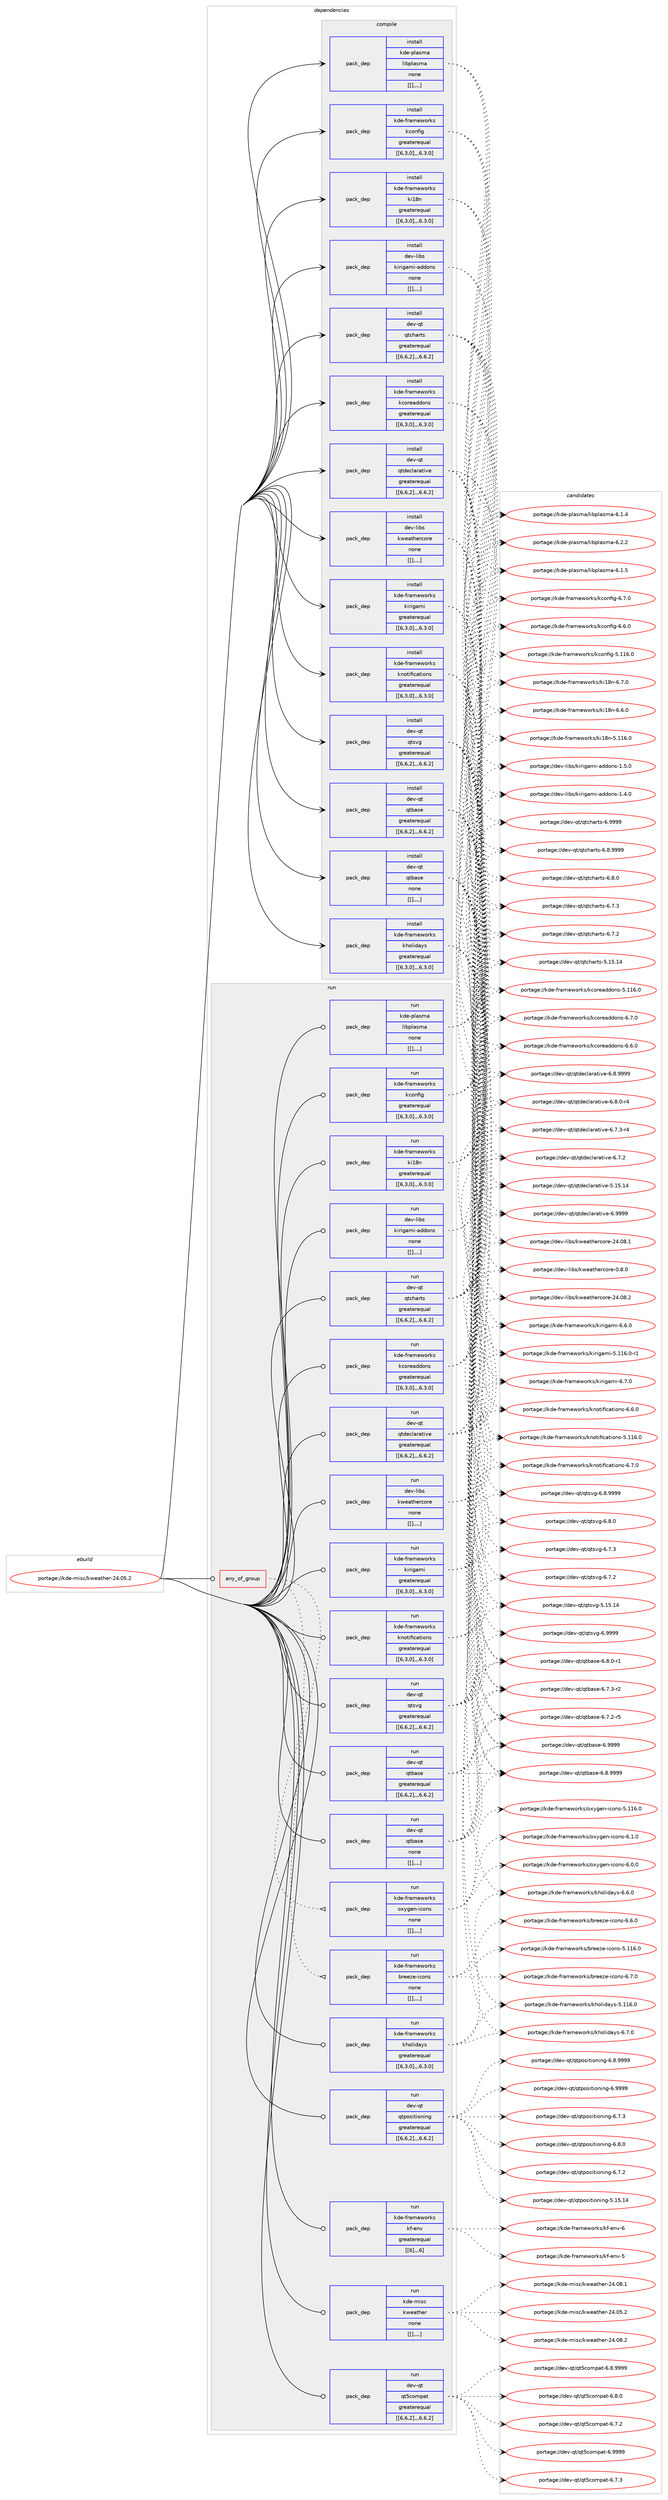digraph prolog {

# *************
# Graph options
# *************

newrank=true;
concentrate=true;
compound=true;
graph [rankdir=LR,fontname=Helvetica,fontsize=10,ranksep=1.5];#, ranksep=2.5, nodesep=0.2];
edge  [arrowhead=vee];
node  [fontname=Helvetica,fontsize=10];

# **********
# The ebuild
# **********

subgraph cluster_leftcol {
color=gray;
label=<<i>ebuild</i>>;
id [label="portage://kde-misc/kweather-24.05.2", color=red, width=4, href="../kde-misc/kweather-24.05.2.svg"];
}

# ****************
# The dependencies
# ****************

subgraph cluster_midcol {
color=gray;
label=<<i>dependencies</i>>;
subgraph cluster_compile {
fillcolor="#eeeeee";
style=filled;
label=<<i>compile</i>>;
subgraph pack211756 {
dependency287828 [label=<<TABLE BORDER="0" CELLBORDER="1" CELLSPACING="0" CELLPADDING="4" WIDTH="220"><TR><TD ROWSPAN="6" CELLPADDING="30">pack_dep</TD></TR><TR><TD WIDTH="110">install</TD></TR><TR><TD>dev-libs</TD></TR><TR><TD>kirigami-addons</TD></TR><TR><TD>none</TD></TR><TR><TD>[[],,,,]</TD></TR></TABLE>>, shape=none, color=blue];
}
id:e -> dependency287828:w [weight=20,style="solid",arrowhead="vee"];
subgraph pack211772 {
dependency287867 [label=<<TABLE BORDER="0" CELLBORDER="1" CELLSPACING="0" CELLPADDING="4" WIDTH="220"><TR><TD ROWSPAN="6" CELLPADDING="30">pack_dep</TD></TR><TR><TD WIDTH="110">install</TD></TR><TR><TD>dev-libs</TD></TR><TR><TD>kweathercore</TD></TR><TR><TD>none</TD></TR><TR><TD>[[],,,,]</TD></TR></TABLE>>, shape=none, color=blue];
}
id:e -> dependency287867:w [weight=20,style="solid",arrowhead="vee"];
subgraph pack211819 {
dependency287905 [label=<<TABLE BORDER="0" CELLBORDER="1" CELLSPACING="0" CELLPADDING="4" WIDTH="220"><TR><TD ROWSPAN="6" CELLPADDING="30">pack_dep</TD></TR><TR><TD WIDTH="110">install</TD></TR><TR><TD>dev-qt</TD></TR><TR><TD>qtbase</TD></TR><TR><TD>greaterequal</TD></TR><TR><TD>[[6,6,2],,,6.6.2]</TD></TR></TABLE>>, shape=none, color=blue];
}
id:e -> dependency287905:w [weight=20,style="solid",arrowhead="vee"];
subgraph pack211821 {
dependency287924 [label=<<TABLE BORDER="0" CELLBORDER="1" CELLSPACING="0" CELLPADDING="4" WIDTH="220"><TR><TD ROWSPAN="6" CELLPADDING="30">pack_dep</TD></TR><TR><TD WIDTH="110">install</TD></TR><TR><TD>dev-qt</TD></TR><TR><TD>qtbase</TD></TR><TR><TD>none</TD></TR><TR><TD>[[],,,,]</TD></TR></TABLE>>, shape=none, color=blue];
}
id:e -> dependency287924:w [weight=20,style="solid",arrowhead="vee"];
subgraph pack211846 {
dependency287928 [label=<<TABLE BORDER="0" CELLBORDER="1" CELLSPACING="0" CELLPADDING="4" WIDTH="220"><TR><TD ROWSPAN="6" CELLPADDING="30">pack_dep</TD></TR><TR><TD WIDTH="110">install</TD></TR><TR><TD>dev-qt</TD></TR><TR><TD>qtcharts</TD></TR><TR><TD>greaterequal</TD></TR><TR><TD>[[6,6,2],,,6.6.2]</TD></TR></TABLE>>, shape=none, color=blue];
}
id:e -> dependency287928:w [weight=20,style="solid",arrowhead="vee"];
subgraph pack211867 {
dependency287949 [label=<<TABLE BORDER="0" CELLBORDER="1" CELLSPACING="0" CELLPADDING="4" WIDTH="220"><TR><TD ROWSPAN="6" CELLPADDING="30">pack_dep</TD></TR><TR><TD WIDTH="110">install</TD></TR><TR><TD>dev-qt</TD></TR><TR><TD>qtdeclarative</TD></TR><TR><TD>greaterequal</TD></TR><TR><TD>[[6,6,2],,,6.6.2]</TD></TR></TABLE>>, shape=none, color=blue];
}
id:e -> dependency287949:w [weight=20,style="solid",arrowhead="vee"];
subgraph pack211870 {
dependency288109 [label=<<TABLE BORDER="0" CELLBORDER="1" CELLSPACING="0" CELLPADDING="4" WIDTH="220"><TR><TD ROWSPAN="6" CELLPADDING="30">pack_dep</TD></TR><TR><TD WIDTH="110">install</TD></TR><TR><TD>dev-qt</TD></TR><TR><TD>qtsvg</TD></TR><TR><TD>greaterequal</TD></TR><TR><TD>[[6,6,2],,,6.6.2]</TD></TR></TABLE>>, shape=none, color=blue];
}
id:e -> dependency288109:w [weight=20,style="solid",arrowhead="vee"];
subgraph pack212016 {
dependency288132 [label=<<TABLE BORDER="0" CELLBORDER="1" CELLSPACING="0" CELLPADDING="4" WIDTH="220"><TR><TD ROWSPAN="6" CELLPADDING="30">pack_dep</TD></TR><TR><TD WIDTH="110">install</TD></TR><TR><TD>kde-frameworks</TD></TR><TR><TD>kconfig</TD></TR><TR><TD>greaterequal</TD></TR><TR><TD>[[6,3,0],,,6.3.0]</TD></TR></TABLE>>, shape=none, color=blue];
}
id:e -> dependency288132:w [weight=20,style="solid",arrowhead="vee"];
subgraph pack212041 {
dependency288136 [label=<<TABLE BORDER="0" CELLBORDER="1" CELLSPACING="0" CELLPADDING="4" WIDTH="220"><TR><TD ROWSPAN="6" CELLPADDING="30">pack_dep</TD></TR><TR><TD WIDTH="110">install</TD></TR><TR><TD>kde-frameworks</TD></TR><TR><TD>kcoreaddons</TD></TR><TR><TD>greaterequal</TD></TR><TR><TD>[[6,3,0],,,6.3.0]</TD></TR></TABLE>>, shape=none, color=blue];
}
id:e -> dependency288136:w [weight=20,style="solid",arrowhead="vee"];
subgraph pack212054 {
dependency288233 [label=<<TABLE BORDER="0" CELLBORDER="1" CELLSPACING="0" CELLPADDING="4" WIDTH="220"><TR><TD ROWSPAN="6" CELLPADDING="30">pack_dep</TD></TR><TR><TD WIDTH="110">install</TD></TR><TR><TD>kde-frameworks</TD></TR><TR><TD>kholidays</TD></TR><TR><TD>greaterequal</TD></TR><TR><TD>[[6,3,0],,,6.3.0]</TD></TR></TABLE>>, shape=none, color=blue];
}
id:e -> dependency288233:w [weight=20,style="solid",arrowhead="vee"];
subgraph pack212150 {
dependency288253 [label=<<TABLE BORDER="0" CELLBORDER="1" CELLSPACING="0" CELLPADDING="4" WIDTH="220"><TR><TD ROWSPAN="6" CELLPADDING="30">pack_dep</TD></TR><TR><TD WIDTH="110">install</TD></TR><TR><TD>kde-frameworks</TD></TR><TR><TD>ki18n</TD></TR><TR><TD>greaterequal</TD></TR><TR><TD>[[6,3,0],,,6.3.0]</TD></TR></TABLE>>, shape=none, color=blue];
}
id:e -> dependency288253:w [weight=20,style="solid",arrowhead="vee"];
subgraph pack212169 {
dependency288302 [label=<<TABLE BORDER="0" CELLBORDER="1" CELLSPACING="0" CELLPADDING="4" WIDTH="220"><TR><TD ROWSPAN="6" CELLPADDING="30">pack_dep</TD></TR><TR><TD WIDTH="110">install</TD></TR><TR><TD>kde-frameworks</TD></TR><TR><TD>kirigami</TD></TR><TR><TD>greaterequal</TD></TR><TR><TD>[[6,3,0],,,6.3.0]</TD></TR></TABLE>>, shape=none, color=blue];
}
id:e -> dependency288302:w [weight=20,style="solid",arrowhead="vee"];
subgraph pack212316 {
dependency288438 [label=<<TABLE BORDER="0" CELLBORDER="1" CELLSPACING="0" CELLPADDING="4" WIDTH="220"><TR><TD ROWSPAN="6" CELLPADDING="30">pack_dep</TD></TR><TR><TD WIDTH="110">install</TD></TR><TR><TD>kde-frameworks</TD></TR><TR><TD>knotifications</TD></TR><TR><TD>greaterequal</TD></TR><TR><TD>[[6,3,0],,,6.3.0]</TD></TR></TABLE>>, shape=none, color=blue];
}
id:e -> dependency288438:w [weight=20,style="solid",arrowhead="vee"];
subgraph pack212370 {
dependency288529 [label=<<TABLE BORDER="0" CELLBORDER="1" CELLSPACING="0" CELLPADDING="4" WIDTH="220"><TR><TD ROWSPAN="6" CELLPADDING="30">pack_dep</TD></TR><TR><TD WIDTH="110">install</TD></TR><TR><TD>kde-plasma</TD></TR><TR><TD>libplasma</TD></TR><TR><TD>none</TD></TR><TR><TD>[[],,,,]</TD></TR></TABLE>>, shape=none, color=blue];
}
id:e -> dependency288529:w [weight=20,style="solid",arrowhead="vee"];
}
subgraph cluster_compileandrun {
fillcolor="#eeeeee";
style=filled;
label=<<i>compile and run</i>>;
}
subgraph cluster_run {
fillcolor="#eeeeee";
style=filled;
label=<<i>run</i>>;
subgraph any2171 {
dependency288571 [label=<<TABLE BORDER="0" CELLBORDER="1" CELLSPACING="0" CELLPADDING="4"><TR><TD CELLPADDING="10">any_of_group</TD></TR></TABLE>>, shape=none, color=red];subgraph pack212493 {
dependency288677 [label=<<TABLE BORDER="0" CELLBORDER="1" CELLSPACING="0" CELLPADDING="4" WIDTH="220"><TR><TD ROWSPAN="6" CELLPADDING="30">pack_dep</TD></TR><TR><TD WIDTH="110">run</TD></TR><TR><TD>kde-frameworks</TD></TR><TR><TD>breeze-icons</TD></TR><TR><TD>none</TD></TR><TR><TD>[[],,,,]</TD></TR></TABLE>>, shape=none, color=blue];
}
dependency288571:e -> dependency288677:w [weight=20,style="dotted",arrowhead="oinv"];
subgraph pack212547 {
dependency288694 [label=<<TABLE BORDER="0" CELLBORDER="1" CELLSPACING="0" CELLPADDING="4" WIDTH="220"><TR><TD ROWSPAN="6" CELLPADDING="30">pack_dep</TD></TR><TR><TD WIDTH="110">run</TD></TR><TR><TD>kde-frameworks</TD></TR><TR><TD>oxygen-icons</TD></TR><TR><TD>none</TD></TR><TR><TD>[[],,,,]</TD></TR></TABLE>>, shape=none, color=blue];
}
dependency288571:e -> dependency288694:w [weight=20,style="dotted",arrowhead="oinv"];
}
id:e -> dependency288571:w [weight=20,style="solid",arrowhead="odot"];
subgraph pack212552 {
dependency288715 [label=<<TABLE BORDER="0" CELLBORDER="1" CELLSPACING="0" CELLPADDING="4" WIDTH="220"><TR><TD ROWSPAN="6" CELLPADDING="30">pack_dep</TD></TR><TR><TD WIDTH="110">run</TD></TR><TR><TD>dev-libs</TD></TR><TR><TD>kirigami-addons</TD></TR><TR><TD>none</TD></TR><TR><TD>[[],,,,]</TD></TR></TABLE>>, shape=none, color=blue];
}
id:e -> dependency288715:w [weight=20,style="solid",arrowhead="odot"];
subgraph pack212607 {
dependency288763 [label=<<TABLE BORDER="0" CELLBORDER="1" CELLSPACING="0" CELLPADDING="4" WIDTH="220"><TR><TD ROWSPAN="6" CELLPADDING="30">pack_dep</TD></TR><TR><TD WIDTH="110">run</TD></TR><TR><TD>dev-libs</TD></TR><TR><TD>kweathercore</TD></TR><TR><TD>none</TD></TR><TR><TD>[[],,,,]</TD></TR></TABLE>>, shape=none, color=blue];
}
id:e -> dependency288763:w [weight=20,style="solid",arrowhead="odot"];
subgraph pack212667 {
dependency288828 [label=<<TABLE BORDER="0" CELLBORDER="1" CELLSPACING="0" CELLPADDING="4" WIDTH="220"><TR><TD ROWSPAN="6" CELLPADDING="30">pack_dep</TD></TR><TR><TD WIDTH="110">run</TD></TR><TR><TD>dev-qt</TD></TR><TR><TD>qt5compat</TD></TR><TR><TD>greaterequal</TD></TR><TR><TD>[[6,6,2],,,6.6.2]</TD></TR></TABLE>>, shape=none, color=blue];
}
id:e -> dependency288828:w [weight=20,style="solid",arrowhead="odot"];
subgraph pack212670 {
dependency288850 [label=<<TABLE BORDER="0" CELLBORDER="1" CELLSPACING="0" CELLPADDING="4" WIDTH="220"><TR><TD ROWSPAN="6" CELLPADDING="30">pack_dep</TD></TR><TR><TD WIDTH="110">run</TD></TR><TR><TD>dev-qt</TD></TR><TR><TD>qtbase</TD></TR><TR><TD>greaterequal</TD></TR><TR><TD>[[6,6,2],,,6.6.2]</TD></TR></TABLE>>, shape=none, color=blue];
}
id:e -> dependency288850:w [weight=20,style="solid",arrowhead="odot"];
subgraph pack212686 {
dependency288871 [label=<<TABLE BORDER="0" CELLBORDER="1" CELLSPACING="0" CELLPADDING="4" WIDTH="220"><TR><TD ROWSPAN="6" CELLPADDING="30">pack_dep</TD></TR><TR><TD WIDTH="110">run</TD></TR><TR><TD>dev-qt</TD></TR><TR><TD>qtbase</TD></TR><TR><TD>none</TD></TR><TR><TD>[[],,,,]</TD></TR></TABLE>>, shape=none, color=blue];
}
id:e -> dependency288871:w [weight=20,style="solid",arrowhead="odot"];
subgraph pack212716 {
dependency288902 [label=<<TABLE BORDER="0" CELLBORDER="1" CELLSPACING="0" CELLPADDING="4" WIDTH="220"><TR><TD ROWSPAN="6" CELLPADDING="30">pack_dep</TD></TR><TR><TD WIDTH="110">run</TD></TR><TR><TD>dev-qt</TD></TR><TR><TD>qtcharts</TD></TR><TR><TD>greaterequal</TD></TR><TR><TD>[[6,6,2],,,6.6.2]</TD></TR></TABLE>>, shape=none, color=blue];
}
id:e -> dependency288902:w [weight=20,style="solid",arrowhead="odot"];
subgraph pack212753 {
dependency288922 [label=<<TABLE BORDER="0" CELLBORDER="1" CELLSPACING="0" CELLPADDING="4" WIDTH="220"><TR><TD ROWSPAN="6" CELLPADDING="30">pack_dep</TD></TR><TR><TD WIDTH="110">run</TD></TR><TR><TD>dev-qt</TD></TR><TR><TD>qtdeclarative</TD></TR><TR><TD>greaterequal</TD></TR><TR><TD>[[6,6,2],,,6.6.2]</TD></TR></TABLE>>, shape=none, color=blue];
}
id:e -> dependency288922:w [weight=20,style="solid",arrowhead="odot"];
subgraph pack212793 {
dependency288968 [label=<<TABLE BORDER="0" CELLBORDER="1" CELLSPACING="0" CELLPADDING="4" WIDTH="220"><TR><TD ROWSPAN="6" CELLPADDING="30">pack_dep</TD></TR><TR><TD WIDTH="110">run</TD></TR><TR><TD>dev-qt</TD></TR><TR><TD>qtpositioning</TD></TR><TR><TD>greaterequal</TD></TR><TR><TD>[[6,6,2],,,6.6.2]</TD></TR></TABLE>>, shape=none, color=blue];
}
id:e -> dependency288968:w [weight=20,style="solid",arrowhead="odot"];
subgraph pack212854 {
dependency289051 [label=<<TABLE BORDER="0" CELLBORDER="1" CELLSPACING="0" CELLPADDING="4" WIDTH="220"><TR><TD ROWSPAN="6" CELLPADDING="30">pack_dep</TD></TR><TR><TD WIDTH="110">run</TD></TR><TR><TD>dev-qt</TD></TR><TR><TD>qtsvg</TD></TR><TR><TD>greaterequal</TD></TR><TR><TD>[[6,6,2],,,6.6.2]</TD></TR></TABLE>>, shape=none, color=blue];
}
id:e -> dependency289051:w [weight=20,style="solid",arrowhead="odot"];
subgraph pack212886 {
dependency289076 [label=<<TABLE BORDER="0" CELLBORDER="1" CELLSPACING="0" CELLPADDING="4" WIDTH="220"><TR><TD ROWSPAN="6" CELLPADDING="30">pack_dep</TD></TR><TR><TD WIDTH="110">run</TD></TR><TR><TD>kde-frameworks</TD></TR><TR><TD>kconfig</TD></TR><TR><TD>greaterequal</TD></TR><TR><TD>[[6,3,0],,,6.3.0]</TD></TR></TABLE>>, shape=none, color=blue];
}
id:e -> dependency289076:w [weight=20,style="solid",arrowhead="odot"];
subgraph pack212963 {
dependency289161 [label=<<TABLE BORDER="0" CELLBORDER="1" CELLSPACING="0" CELLPADDING="4" WIDTH="220"><TR><TD ROWSPAN="6" CELLPADDING="30">pack_dep</TD></TR><TR><TD WIDTH="110">run</TD></TR><TR><TD>kde-frameworks</TD></TR><TR><TD>kcoreaddons</TD></TR><TR><TD>greaterequal</TD></TR><TR><TD>[[6,3,0],,,6.3.0]</TD></TR></TABLE>>, shape=none, color=blue];
}
id:e -> dependency289161:w [weight=20,style="solid",arrowhead="odot"];
subgraph pack212987 {
dependency289199 [label=<<TABLE BORDER="0" CELLBORDER="1" CELLSPACING="0" CELLPADDING="4" WIDTH="220"><TR><TD ROWSPAN="6" CELLPADDING="30">pack_dep</TD></TR><TR><TD WIDTH="110">run</TD></TR><TR><TD>kde-frameworks</TD></TR><TR><TD>kf-env</TD></TR><TR><TD>greaterequal</TD></TR><TR><TD>[[6],,,6]</TD></TR></TABLE>>, shape=none, color=blue];
}
id:e -> dependency289199:w [weight=20,style="solid",arrowhead="odot"];
subgraph pack213027 {
dependency289275 [label=<<TABLE BORDER="0" CELLBORDER="1" CELLSPACING="0" CELLPADDING="4" WIDTH="220"><TR><TD ROWSPAN="6" CELLPADDING="30">pack_dep</TD></TR><TR><TD WIDTH="110">run</TD></TR><TR><TD>kde-frameworks</TD></TR><TR><TD>kholidays</TD></TR><TR><TD>greaterequal</TD></TR><TR><TD>[[6,3,0],,,6.3.0]</TD></TR></TABLE>>, shape=none, color=blue];
}
id:e -> dependency289275:w [weight=20,style="solid",arrowhead="odot"];
subgraph pack213075 {
dependency289289 [label=<<TABLE BORDER="0" CELLBORDER="1" CELLSPACING="0" CELLPADDING="4" WIDTH="220"><TR><TD ROWSPAN="6" CELLPADDING="30">pack_dep</TD></TR><TR><TD WIDTH="110">run</TD></TR><TR><TD>kde-frameworks</TD></TR><TR><TD>ki18n</TD></TR><TR><TD>greaterequal</TD></TR><TR><TD>[[6,3,0],,,6.3.0]</TD></TR></TABLE>>, shape=none, color=blue];
}
id:e -> dependency289289:w [weight=20,style="solid",arrowhead="odot"];
subgraph pack213096 {
dependency289294 [label=<<TABLE BORDER="0" CELLBORDER="1" CELLSPACING="0" CELLPADDING="4" WIDTH="220"><TR><TD ROWSPAN="6" CELLPADDING="30">pack_dep</TD></TR><TR><TD WIDTH="110">run</TD></TR><TR><TD>kde-frameworks</TD></TR><TR><TD>kirigami</TD></TR><TR><TD>greaterequal</TD></TR><TR><TD>[[6,3,0],,,6.3.0]</TD></TR></TABLE>>, shape=none, color=blue];
}
id:e -> dependency289294:w [weight=20,style="solid",arrowhead="odot"];
subgraph pack213131 {
dependency289359 [label=<<TABLE BORDER="0" CELLBORDER="1" CELLSPACING="0" CELLPADDING="4" WIDTH="220"><TR><TD ROWSPAN="6" CELLPADDING="30">pack_dep</TD></TR><TR><TD WIDTH="110">run</TD></TR><TR><TD>kde-frameworks</TD></TR><TR><TD>knotifications</TD></TR><TR><TD>greaterequal</TD></TR><TR><TD>[[6,3,0],,,6.3.0]</TD></TR></TABLE>>, shape=none, color=blue];
}
id:e -> dependency289359:w [weight=20,style="solid",arrowhead="odot"];
subgraph pack213152 {
dependency289363 [label=<<TABLE BORDER="0" CELLBORDER="1" CELLSPACING="0" CELLPADDING="4" WIDTH="220"><TR><TD ROWSPAN="6" CELLPADDING="30">pack_dep</TD></TR><TR><TD WIDTH="110">run</TD></TR><TR><TD>kde-plasma</TD></TR><TR><TD>libplasma</TD></TR><TR><TD>none</TD></TR><TR><TD>[[],,,,]</TD></TR></TABLE>>, shape=none, color=blue];
}
id:e -> dependency289363:w [weight=20,style="solid",arrowhead="odot"];
subgraph pack213195 {
dependency289480 [label=<<TABLE BORDER="0" CELLBORDER="1" CELLSPACING="0" CELLPADDING="4" WIDTH="220"><TR><TD ROWSPAN="6" CELLPADDING="30">pack_dep</TD></TR><TR><TD WIDTH="110">run</TD></TR><TR><TD>kde-misc</TD></TR><TR><TD>kweather</TD></TR><TR><TD>none</TD></TR><TR><TD>[[],,,,]</TD></TR></TABLE>>, shape=none, color=blue];
}
id:e -> dependency289480:w [weight=20,style="solid",arrowhead="odot"];
}
}

# **************
# The candidates
# **************

subgraph cluster_choices {
rank=same;
color=gray;
label=<<i>candidates</i>>;

subgraph choice212202 {
color=black;
nodesep=1;
choice100101118451081059811547107105114105103971091054597100100111110115454946534648 [label="portage://dev-libs/kirigami-addons-1.5.0", color=red, width=4,href="../dev-libs/kirigami-addons-1.5.0.svg"];
choice100101118451081059811547107105114105103971091054597100100111110115454946524648 [label="portage://dev-libs/kirigami-addons-1.4.0", color=red, width=4,href="../dev-libs/kirigami-addons-1.4.0.svg"];
dependency287828:e -> choice100101118451081059811547107105114105103971091054597100100111110115454946534648:w [style=dotted,weight="100"];
dependency287828:e -> choice100101118451081059811547107105114105103971091054597100100111110115454946524648:w [style=dotted,weight="100"];
}
subgraph choice212218 {
color=black;
nodesep=1;
choice10010111845108105981154710711910197116104101114991111141014550524648564650 [label="portage://dev-libs/kweathercore-24.08.2", color=red, width=4,href="../dev-libs/kweathercore-24.08.2.svg"];
choice10010111845108105981154710711910197116104101114991111141014550524648564649 [label="portage://dev-libs/kweathercore-24.08.1", color=red, width=4,href="../dev-libs/kweathercore-24.08.1.svg"];
choice1001011184510810598115471071191019711610410111499111114101454846564648 [label="portage://dev-libs/kweathercore-0.8.0", color=red, width=4,href="../dev-libs/kweathercore-0.8.0.svg"];
dependency287867:e -> choice10010111845108105981154710711910197116104101114991111141014550524648564650:w [style=dotted,weight="100"];
dependency287867:e -> choice10010111845108105981154710711910197116104101114991111141014550524648564649:w [style=dotted,weight="100"];
dependency287867:e -> choice1001011184510810598115471071191019711610410111499111114101454846564648:w [style=dotted,weight="100"];
}
subgraph choice212234 {
color=black;
nodesep=1;
choice1001011184511311647113116989711510145544657575757 [label="portage://dev-qt/qtbase-6.9999", color=red, width=4,href="../dev-qt/qtbase-6.9999.svg"];
choice10010111845113116471131169897115101455446564657575757 [label="portage://dev-qt/qtbase-6.8.9999", color=red, width=4,href="../dev-qt/qtbase-6.8.9999.svg"];
choice100101118451131164711311698971151014554465646484511449 [label="portage://dev-qt/qtbase-6.8.0-r1", color=red, width=4,href="../dev-qt/qtbase-6.8.0-r1.svg"];
choice100101118451131164711311698971151014554465546514511450 [label="portage://dev-qt/qtbase-6.7.3-r2", color=red, width=4,href="../dev-qt/qtbase-6.7.3-r2.svg"];
choice100101118451131164711311698971151014554465546504511453 [label="portage://dev-qt/qtbase-6.7.2-r5", color=red, width=4,href="../dev-qt/qtbase-6.7.2-r5.svg"];
dependency287905:e -> choice1001011184511311647113116989711510145544657575757:w [style=dotted,weight="100"];
dependency287905:e -> choice10010111845113116471131169897115101455446564657575757:w [style=dotted,weight="100"];
dependency287905:e -> choice100101118451131164711311698971151014554465646484511449:w [style=dotted,weight="100"];
dependency287905:e -> choice100101118451131164711311698971151014554465546514511450:w [style=dotted,weight="100"];
dependency287905:e -> choice100101118451131164711311698971151014554465546504511453:w [style=dotted,weight="100"];
}
subgraph choice212236 {
color=black;
nodesep=1;
choice1001011184511311647113116989711510145544657575757 [label="portage://dev-qt/qtbase-6.9999", color=red, width=4,href="../dev-qt/qtbase-6.9999.svg"];
choice10010111845113116471131169897115101455446564657575757 [label="portage://dev-qt/qtbase-6.8.9999", color=red, width=4,href="../dev-qt/qtbase-6.8.9999.svg"];
choice100101118451131164711311698971151014554465646484511449 [label="portage://dev-qt/qtbase-6.8.0-r1", color=red, width=4,href="../dev-qt/qtbase-6.8.0-r1.svg"];
choice100101118451131164711311698971151014554465546514511450 [label="portage://dev-qt/qtbase-6.7.3-r2", color=red, width=4,href="../dev-qt/qtbase-6.7.3-r2.svg"];
choice100101118451131164711311698971151014554465546504511453 [label="portage://dev-qt/qtbase-6.7.2-r5", color=red, width=4,href="../dev-qt/qtbase-6.7.2-r5.svg"];
dependency287924:e -> choice1001011184511311647113116989711510145544657575757:w [style=dotted,weight="100"];
dependency287924:e -> choice10010111845113116471131169897115101455446564657575757:w [style=dotted,weight="100"];
dependency287924:e -> choice100101118451131164711311698971151014554465646484511449:w [style=dotted,weight="100"];
dependency287924:e -> choice100101118451131164711311698971151014554465546514511450:w [style=dotted,weight="100"];
dependency287924:e -> choice100101118451131164711311698971151014554465546504511453:w [style=dotted,weight="100"];
}
subgraph choice212255 {
color=black;
nodesep=1;
choice1001011184511311647113116991049711411611545544657575757 [label="portage://dev-qt/qtcharts-6.9999", color=red, width=4,href="../dev-qt/qtcharts-6.9999.svg"];
choice10010111845113116471131169910497114116115455446564657575757 [label="portage://dev-qt/qtcharts-6.8.9999", color=red, width=4,href="../dev-qt/qtcharts-6.8.9999.svg"];
choice10010111845113116471131169910497114116115455446564648 [label="portage://dev-qt/qtcharts-6.8.0", color=red, width=4,href="../dev-qt/qtcharts-6.8.0.svg"];
choice10010111845113116471131169910497114116115455446554651 [label="portage://dev-qt/qtcharts-6.7.3", color=red, width=4,href="../dev-qt/qtcharts-6.7.3.svg"];
choice10010111845113116471131169910497114116115455446554650 [label="portage://dev-qt/qtcharts-6.7.2", color=red, width=4,href="../dev-qt/qtcharts-6.7.2.svg"];
choice100101118451131164711311699104971141161154553464953464952 [label="portage://dev-qt/qtcharts-5.15.14", color=red, width=4,href="../dev-qt/qtcharts-5.15.14.svg"];
dependency287928:e -> choice1001011184511311647113116991049711411611545544657575757:w [style=dotted,weight="100"];
dependency287928:e -> choice10010111845113116471131169910497114116115455446564657575757:w [style=dotted,weight="100"];
dependency287928:e -> choice10010111845113116471131169910497114116115455446564648:w [style=dotted,weight="100"];
dependency287928:e -> choice10010111845113116471131169910497114116115455446554651:w [style=dotted,weight="100"];
dependency287928:e -> choice10010111845113116471131169910497114116115455446554650:w [style=dotted,weight="100"];
dependency287928:e -> choice100101118451131164711311699104971141161154553464953464952:w [style=dotted,weight="100"];
}
subgraph choice212261 {
color=black;
nodesep=1;
choice100101118451131164711311610010199108971149711610511810145544657575757 [label="portage://dev-qt/qtdeclarative-6.9999", color=red, width=4,href="../dev-qt/qtdeclarative-6.9999.svg"];
choice1001011184511311647113116100101991089711497116105118101455446564657575757 [label="portage://dev-qt/qtdeclarative-6.8.9999", color=red, width=4,href="../dev-qt/qtdeclarative-6.8.9999.svg"];
choice10010111845113116471131161001019910897114971161051181014554465646484511452 [label="portage://dev-qt/qtdeclarative-6.8.0-r4", color=red, width=4,href="../dev-qt/qtdeclarative-6.8.0-r4.svg"];
choice10010111845113116471131161001019910897114971161051181014554465546514511452 [label="portage://dev-qt/qtdeclarative-6.7.3-r4", color=red, width=4,href="../dev-qt/qtdeclarative-6.7.3-r4.svg"];
choice1001011184511311647113116100101991089711497116105118101455446554650 [label="portage://dev-qt/qtdeclarative-6.7.2", color=red, width=4,href="../dev-qt/qtdeclarative-6.7.2.svg"];
choice10010111845113116471131161001019910897114971161051181014553464953464952 [label="portage://dev-qt/qtdeclarative-5.15.14", color=red, width=4,href="../dev-qt/qtdeclarative-5.15.14.svg"];
dependency287949:e -> choice100101118451131164711311610010199108971149711610511810145544657575757:w [style=dotted,weight="100"];
dependency287949:e -> choice1001011184511311647113116100101991089711497116105118101455446564657575757:w [style=dotted,weight="100"];
dependency287949:e -> choice10010111845113116471131161001019910897114971161051181014554465646484511452:w [style=dotted,weight="100"];
dependency287949:e -> choice10010111845113116471131161001019910897114971161051181014554465546514511452:w [style=dotted,weight="100"];
dependency287949:e -> choice1001011184511311647113116100101991089711497116105118101455446554650:w [style=dotted,weight="100"];
dependency287949:e -> choice10010111845113116471131161001019910897114971161051181014553464953464952:w [style=dotted,weight="100"];
}
subgraph choice212263 {
color=black;
nodesep=1;
choice100101118451131164711311611511810345544657575757 [label="portage://dev-qt/qtsvg-6.9999", color=red, width=4,href="../dev-qt/qtsvg-6.9999.svg"];
choice1001011184511311647113116115118103455446564657575757 [label="portage://dev-qt/qtsvg-6.8.9999", color=red, width=4,href="../dev-qt/qtsvg-6.8.9999.svg"];
choice1001011184511311647113116115118103455446564648 [label="portage://dev-qt/qtsvg-6.8.0", color=red, width=4,href="../dev-qt/qtsvg-6.8.0.svg"];
choice1001011184511311647113116115118103455446554651 [label="portage://dev-qt/qtsvg-6.7.3", color=red, width=4,href="../dev-qt/qtsvg-6.7.3.svg"];
choice1001011184511311647113116115118103455446554650 [label="portage://dev-qt/qtsvg-6.7.2", color=red, width=4,href="../dev-qt/qtsvg-6.7.2.svg"];
choice10010111845113116471131161151181034553464953464952 [label="portage://dev-qt/qtsvg-5.15.14", color=red, width=4,href="../dev-qt/qtsvg-5.15.14.svg"];
dependency288109:e -> choice100101118451131164711311611511810345544657575757:w [style=dotted,weight="100"];
dependency288109:e -> choice1001011184511311647113116115118103455446564657575757:w [style=dotted,weight="100"];
dependency288109:e -> choice1001011184511311647113116115118103455446564648:w [style=dotted,weight="100"];
dependency288109:e -> choice1001011184511311647113116115118103455446554651:w [style=dotted,weight="100"];
dependency288109:e -> choice1001011184511311647113116115118103455446554650:w [style=dotted,weight="100"];
dependency288109:e -> choice10010111845113116471131161151181034553464953464952:w [style=dotted,weight="100"];
}
subgraph choice212276 {
color=black;
nodesep=1;
choice10710010145102114971091011191111141071154710799111110102105103455446554648 [label="portage://kde-frameworks/kconfig-6.7.0", color=red, width=4,href="../kde-frameworks/kconfig-6.7.0.svg"];
choice10710010145102114971091011191111141071154710799111110102105103455446544648 [label="portage://kde-frameworks/kconfig-6.6.0", color=red, width=4,href="../kde-frameworks/kconfig-6.6.0.svg"];
choice107100101451021149710910111911111410711547107991111101021051034553464949544648 [label="portage://kde-frameworks/kconfig-5.116.0", color=red, width=4,href="../kde-frameworks/kconfig-5.116.0.svg"];
dependency288132:e -> choice10710010145102114971091011191111141071154710799111110102105103455446554648:w [style=dotted,weight="100"];
dependency288132:e -> choice10710010145102114971091011191111141071154710799111110102105103455446544648:w [style=dotted,weight="100"];
dependency288132:e -> choice107100101451021149710910111911111410711547107991111101021051034553464949544648:w [style=dotted,weight="100"];
}
subgraph choice212282 {
color=black;
nodesep=1;
choice1071001014510211497109101119111114107115471079911111410197100100111110115455446554648 [label="portage://kde-frameworks/kcoreaddons-6.7.0", color=red, width=4,href="../kde-frameworks/kcoreaddons-6.7.0.svg"];
choice1071001014510211497109101119111114107115471079911111410197100100111110115455446544648 [label="portage://kde-frameworks/kcoreaddons-6.6.0", color=red, width=4,href="../kde-frameworks/kcoreaddons-6.6.0.svg"];
choice10710010145102114971091011191111141071154710799111114101971001001111101154553464949544648 [label="portage://kde-frameworks/kcoreaddons-5.116.0", color=red, width=4,href="../kde-frameworks/kcoreaddons-5.116.0.svg"];
dependency288136:e -> choice1071001014510211497109101119111114107115471079911111410197100100111110115455446554648:w [style=dotted,weight="100"];
dependency288136:e -> choice1071001014510211497109101119111114107115471079911111410197100100111110115455446544648:w [style=dotted,weight="100"];
dependency288136:e -> choice10710010145102114971091011191111141071154710799111114101971001001111101154553464949544648:w [style=dotted,weight="100"];
}
subgraph choice212287 {
color=black;
nodesep=1;
choice10710010145102114971091011191111141071154710710411110810510097121115455446554648 [label="portage://kde-frameworks/kholidays-6.7.0", color=red, width=4,href="../kde-frameworks/kholidays-6.7.0.svg"];
choice10710010145102114971091011191111141071154710710411110810510097121115455446544648 [label="portage://kde-frameworks/kholidays-6.6.0", color=red, width=4,href="../kde-frameworks/kholidays-6.6.0.svg"];
choice107100101451021149710910111911111410711547107104111108105100971211154553464949544648 [label="portage://kde-frameworks/kholidays-5.116.0", color=red, width=4,href="../kde-frameworks/kholidays-5.116.0.svg"];
dependency288233:e -> choice10710010145102114971091011191111141071154710710411110810510097121115455446554648:w [style=dotted,weight="100"];
dependency288233:e -> choice10710010145102114971091011191111141071154710710411110810510097121115455446544648:w [style=dotted,weight="100"];
dependency288233:e -> choice107100101451021149710910111911111410711547107104111108105100971211154553464949544648:w [style=dotted,weight="100"];
}
subgraph choice212304 {
color=black;
nodesep=1;
choice1071001014510211497109101119111114107115471071054956110455446554648 [label="portage://kde-frameworks/ki18n-6.7.0", color=red, width=4,href="../kde-frameworks/ki18n-6.7.0.svg"];
choice1071001014510211497109101119111114107115471071054956110455446544648 [label="portage://kde-frameworks/ki18n-6.6.0", color=red, width=4,href="../kde-frameworks/ki18n-6.6.0.svg"];
choice10710010145102114971091011191111141071154710710549561104553464949544648 [label="portage://kde-frameworks/ki18n-5.116.0", color=red, width=4,href="../kde-frameworks/ki18n-5.116.0.svg"];
dependency288253:e -> choice1071001014510211497109101119111114107115471071054956110455446554648:w [style=dotted,weight="100"];
dependency288253:e -> choice1071001014510211497109101119111114107115471071054956110455446544648:w [style=dotted,weight="100"];
dependency288253:e -> choice10710010145102114971091011191111141071154710710549561104553464949544648:w [style=dotted,weight="100"];
}
subgraph choice212318 {
color=black;
nodesep=1;
choice10710010145102114971091011191111141071154710710511410510397109105455446554648 [label="portage://kde-frameworks/kirigami-6.7.0", color=red, width=4,href="../kde-frameworks/kirigami-6.7.0.svg"];
choice10710010145102114971091011191111141071154710710511410510397109105455446544648 [label="portage://kde-frameworks/kirigami-6.6.0", color=red, width=4,href="../kde-frameworks/kirigami-6.6.0.svg"];
choice1071001014510211497109101119111114107115471071051141051039710910545534649495446484511449 [label="portage://kde-frameworks/kirigami-5.116.0-r1", color=red, width=4,href="../kde-frameworks/kirigami-5.116.0-r1.svg"];
dependency288302:e -> choice10710010145102114971091011191111141071154710710511410510397109105455446554648:w [style=dotted,weight="100"];
dependency288302:e -> choice10710010145102114971091011191111141071154710710511410510397109105455446544648:w [style=dotted,weight="100"];
dependency288302:e -> choice1071001014510211497109101119111114107115471071051141051039710910545534649495446484511449:w [style=dotted,weight="100"];
}
subgraph choice212332 {
color=black;
nodesep=1;
choice1071001014510211497109101119111114107115471071101111161051021059997116105111110115455446554648 [label="portage://kde-frameworks/knotifications-6.7.0", color=red, width=4,href="../kde-frameworks/knotifications-6.7.0.svg"];
choice1071001014510211497109101119111114107115471071101111161051021059997116105111110115455446544648 [label="portage://kde-frameworks/knotifications-6.6.0", color=red, width=4,href="../kde-frameworks/knotifications-6.6.0.svg"];
choice10710010145102114971091011191111141071154710711011111610510210599971161051111101154553464949544648 [label="portage://kde-frameworks/knotifications-5.116.0", color=red, width=4,href="../kde-frameworks/knotifications-5.116.0.svg"];
dependency288438:e -> choice1071001014510211497109101119111114107115471071101111161051021059997116105111110115455446554648:w [style=dotted,weight="100"];
dependency288438:e -> choice1071001014510211497109101119111114107115471071101111161051021059997116105111110115455446544648:w [style=dotted,weight="100"];
dependency288438:e -> choice10710010145102114971091011191111141071154710711011111610510210599971161051111101154553464949544648:w [style=dotted,weight="100"];
}
subgraph choice212334 {
color=black;
nodesep=1;
choice10710010145112108971151099747108105981121089711510997455446504650 [label="portage://kde-plasma/libplasma-6.2.2", color=red, width=4,href="../kde-plasma/libplasma-6.2.2.svg"];
choice10710010145112108971151099747108105981121089711510997455446494653 [label="portage://kde-plasma/libplasma-6.1.5", color=red, width=4,href="../kde-plasma/libplasma-6.1.5.svg"];
choice10710010145112108971151099747108105981121089711510997455446494652 [label="portage://kde-plasma/libplasma-6.1.4", color=red, width=4,href="../kde-plasma/libplasma-6.1.4.svg"];
dependency288529:e -> choice10710010145112108971151099747108105981121089711510997455446504650:w [style=dotted,weight="100"];
dependency288529:e -> choice10710010145112108971151099747108105981121089711510997455446494653:w [style=dotted,weight="100"];
dependency288529:e -> choice10710010145112108971151099747108105981121089711510997455446494652:w [style=dotted,weight="100"];
}
subgraph choice212335 {
color=black;
nodesep=1;
choice107100101451021149710910111911111410711547981141011011221014510599111110115455446554648 [label="portage://kde-frameworks/breeze-icons-6.7.0", color=red, width=4,href="../kde-frameworks/breeze-icons-6.7.0.svg"];
choice107100101451021149710910111911111410711547981141011011221014510599111110115455446544648 [label="portage://kde-frameworks/breeze-icons-6.6.0", color=red, width=4,href="../kde-frameworks/breeze-icons-6.6.0.svg"];
choice1071001014510211497109101119111114107115479811410110112210145105991111101154553464949544648 [label="portage://kde-frameworks/breeze-icons-5.116.0", color=red, width=4,href="../kde-frameworks/breeze-icons-5.116.0.svg"];
dependency288677:e -> choice107100101451021149710910111911111410711547981141011011221014510599111110115455446554648:w [style=dotted,weight="100"];
dependency288677:e -> choice107100101451021149710910111911111410711547981141011011221014510599111110115455446544648:w [style=dotted,weight="100"];
dependency288677:e -> choice1071001014510211497109101119111114107115479811410110112210145105991111101154553464949544648:w [style=dotted,weight="100"];
}
subgraph choice212345 {
color=black;
nodesep=1;
choice1071001014510211497109101119111114107115471111201211031011104510599111110115455446494648 [label="portage://kde-frameworks/oxygen-icons-6.1.0", color=red, width=4,href="../kde-frameworks/oxygen-icons-6.1.0.svg"];
choice1071001014510211497109101119111114107115471111201211031011104510599111110115455446484648 [label="portage://kde-frameworks/oxygen-icons-6.0.0", color=red, width=4,href="../kde-frameworks/oxygen-icons-6.0.0.svg"];
choice10710010145102114971091011191111141071154711112012110310111045105991111101154553464949544648 [label="portage://kde-frameworks/oxygen-icons-5.116.0", color=red, width=4,href="../kde-frameworks/oxygen-icons-5.116.0.svg"];
dependency288694:e -> choice1071001014510211497109101119111114107115471111201211031011104510599111110115455446494648:w [style=dotted,weight="100"];
dependency288694:e -> choice1071001014510211497109101119111114107115471111201211031011104510599111110115455446484648:w [style=dotted,weight="100"];
dependency288694:e -> choice10710010145102114971091011191111141071154711112012110310111045105991111101154553464949544648:w [style=dotted,weight="100"];
}
subgraph choice212348 {
color=black;
nodesep=1;
choice100101118451081059811547107105114105103971091054597100100111110115454946534648 [label="portage://dev-libs/kirigami-addons-1.5.0", color=red, width=4,href="../dev-libs/kirigami-addons-1.5.0.svg"];
choice100101118451081059811547107105114105103971091054597100100111110115454946524648 [label="portage://dev-libs/kirigami-addons-1.4.0", color=red, width=4,href="../dev-libs/kirigami-addons-1.4.0.svg"];
dependency288715:e -> choice100101118451081059811547107105114105103971091054597100100111110115454946534648:w [style=dotted,weight="100"];
dependency288715:e -> choice100101118451081059811547107105114105103971091054597100100111110115454946524648:w [style=dotted,weight="100"];
}
subgraph choice212351 {
color=black;
nodesep=1;
choice10010111845108105981154710711910197116104101114991111141014550524648564650 [label="portage://dev-libs/kweathercore-24.08.2", color=red, width=4,href="../dev-libs/kweathercore-24.08.2.svg"];
choice10010111845108105981154710711910197116104101114991111141014550524648564649 [label="portage://dev-libs/kweathercore-24.08.1", color=red, width=4,href="../dev-libs/kweathercore-24.08.1.svg"];
choice1001011184510810598115471071191019711610410111499111114101454846564648 [label="portage://dev-libs/kweathercore-0.8.0", color=red, width=4,href="../dev-libs/kweathercore-0.8.0.svg"];
dependency288763:e -> choice10010111845108105981154710711910197116104101114991111141014550524648564650:w [style=dotted,weight="100"];
dependency288763:e -> choice10010111845108105981154710711910197116104101114991111141014550524648564649:w [style=dotted,weight="100"];
dependency288763:e -> choice1001011184510810598115471071191019711610410111499111114101454846564648:w [style=dotted,weight="100"];
}
subgraph choice212354 {
color=black;
nodesep=1;
choice100101118451131164711311653991111091129711645544657575757 [label="portage://dev-qt/qt5compat-6.9999", color=red, width=4,href="../dev-qt/qt5compat-6.9999.svg"];
choice1001011184511311647113116539911110911297116455446564657575757 [label="portage://dev-qt/qt5compat-6.8.9999", color=red, width=4,href="../dev-qt/qt5compat-6.8.9999.svg"];
choice1001011184511311647113116539911110911297116455446564648 [label="portage://dev-qt/qt5compat-6.8.0", color=red, width=4,href="../dev-qt/qt5compat-6.8.0.svg"];
choice1001011184511311647113116539911110911297116455446554651 [label="portage://dev-qt/qt5compat-6.7.3", color=red, width=4,href="../dev-qt/qt5compat-6.7.3.svg"];
choice1001011184511311647113116539911110911297116455446554650 [label="portage://dev-qt/qt5compat-6.7.2", color=red, width=4,href="../dev-qt/qt5compat-6.7.2.svg"];
dependency288828:e -> choice100101118451131164711311653991111091129711645544657575757:w [style=dotted,weight="100"];
dependency288828:e -> choice1001011184511311647113116539911110911297116455446564657575757:w [style=dotted,weight="100"];
dependency288828:e -> choice1001011184511311647113116539911110911297116455446564648:w [style=dotted,weight="100"];
dependency288828:e -> choice1001011184511311647113116539911110911297116455446554651:w [style=dotted,weight="100"];
dependency288828:e -> choice1001011184511311647113116539911110911297116455446554650:w [style=dotted,weight="100"];
}
subgraph choice212356 {
color=black;
nodesep=1;
choice1001011184511311647113116989711510145544657575757 [label="portage://dev-qt/qtbase-6.9999", color=red, width=4,href="../dev-qt/qtbase-6.9999.svg"];
choice10010111845113116471131169897115101455446564657575757 [label="portage://dev-qt/qtbase-6.8.9999", color=red, width=4,href="../dev-qt/qtbase-6.8.9999.svg"];
choice100101118451131164711311698971151014554465646484511449 [label="portage://dev-qt/qtbase-6.8.0-r1", color=red, width=4,href="../dev-qt/qtbase-6.8.0-r1.svg"];
choice100101118451131164711311698971151014554465546514511450 [label="portage://dev-qt/qtbase-6.7.3-r2", color=red, width=4,href="../dev-qt/qtbase-6.7.3-r2.svg"];
choice100101118451131164711311698971151014554465546504511453 [label="portage://dev-qt/qtbase-6.7.2-r5", color=red, width=4,href="../dev-qt/qtbase-6.7.2-r5.svg"];
dependency288850:e -> choice1001011184511311647113116989711510145544657575757:w [style=dotted,weight="100"];
dependency288850:e -> choice10010111845113116471131169897115101455446564657575757:w [style=dotted,weight="100"];
dependency288850:e -> choice100101118451131164711311698971151014554465646484511449:w [style=dotted,weight="100"];
dependency288850:e -> choice100101118451131164711311698971151014554465546514511450:w [style=dotted,weight="100"];
dependency288850:e -> choice100101118451131164711311698971151014554465546504511453:w [style=dotted,weight="100"];
}
subgraph choice212357 {
color=black;
nodesep=1;
choice1001011184511311647113116989711510145544657575757 [label="portage://dev-qt/qtbase-6.9999", color=red, width=4,href="../dev-qt/qtbase-6.9999.svg"];
choice10010111845113116471131169897115101455446564657575757 [label="portage://dev-qt/qtbase-6.8.9999", color=red, width=4,href="../dev-qt/qtbase-6.8.9999.svg"];
choice100101118451131164711311698971151014554465646484511449 [label="portage://dev-qt/qtbase-6.8.0-r1", color=red, width=4,href="../dev-qt/qtbase-6.8.0-r1.svg"];
choice100101118451131164711311698971151014554465546514511450 [label="portage://dev-qt/qtbase-6.7.3-r2", color=red, width=4,href="../dev-qt/qtbase-6.7.3-r2.svg"];
choice100101118451131164711311698971151014554465546504511453 [label="portage://dev-qt/qtbase-6.7.2-r5", color=red, width=4,href="../dev-qt/qtbase-6.7.2-r5.svg"];
dependency288871:e -> choice1001011184511311647113116989711510145544657575757:w [style=dotted,weight="100"];
dependency288871:e -> choice10010111845113116471131169897115101455446564657575757:w [style=dotted,weight="100"];
dependency288871:e -> choice100101118451131164711311698971151014554465646484511449:w [style=dotted,weight="100"];
dependency288871:e -> choice100101118451131164711311698971151014554465546514511450:w [style=dotted,weight="100"];
dependency288871:e -> choice100101118451131164711311698971151014554465546504511453:w [style=dotted,weight="100"];
}
subgraph choice212360 {
color=black;
nodesep=1;
choice1001011184511311647113116991049711411611545544657575757 [label="portage://dev-qt/qtcharts-6.9999", color=red, width=4,href="../dev-qt/qtcharts-6.9999.svg"];
choice10010111845113116471131169910497114116115455446564657575757 [label="portage://dev-qt/qtcharts-6.8.9999", color=red, width=4,href="../dev-qt/qtcharts-6.8.9999.svg"];
choice10010111845113116471131169910497114116115455446564648 [label="portage://dev-qt/qtcharts-6.8.0", color=red, width=4,href="../dev-qt/qtcharts-6.8.0.svg"];
choice10010111845113116471131169910497114116115455446554651 [label="portage://dev-qt/qtcharts-6.7.3", color=red, width=4,href="../dev-qt/qtcharts-6.7.3.svg"];
choice10010111845113116471131169910497114116115455446554650 [label="portage://dev-qt/qtcharts-6.7.2", color=red, width=4,href="../dev-qt/qtcharts-6.7.2.svg"];
choice100101118451131164711311699104971141161154553464953464952 [label="portage://dev-qt/qtcharts-5.15.14", color=red, width=4,href="../dev-qt/qtcharts-5.15.14.svg"];
dependency288902:e -> choice1001011184511311647113116991049711411611545544657575757:w [style=dotted,weight="100"];
dependency288902:e -> choice10010111845113116471131169910497114116115455446564657575757:w [style=dotted,weight="100"];
dependency288902:e -> choice10010111845113116471131169910497114116115455446564648:w [style=dotted,weight="100"];
dependency288902:e -> choice10010111845113116471131169910497114116115455446554651:w [style=dotted,weight="100"];
dependency288902:e -> choice10010111845113116471131169910497114116115455446554650:w [style=dotted,weight="100"];
dependency288902:e -> choice100101118451131164711311699104971141161154553464953464952:w [style=dotted,weight="100"];
}
subgraph choice212375 {
color=black;
nodesep=1;
choice100101118451131164711311610010199108971149711610511810145544657575757 [label="portage://dev-qt/qtdeclarative-6.9999", color=red, width=4,href="../dev-qt/qtdeclarative-6.9999.svg"];
choice1001011184511311647113116100101991089711497116105118101455446564657575757 [label="portage://dev-qt/qtdeclarative-6.8.9999", color=red, width=4,href="../dev-qt/qtdeclarative-6.8.9999.svg"];
choice10010111845113116471131161001019910897114971161051181014554465646484511452 [label="portage://dev-qt/qtdeclarative-6.8.0-r4", color=red, width=4,href="../dev-qt/qtdeclarative-6.8.0-r4.svg"];
choice10010111845113116471131161001019910897114971161051181014554465546514511452 [label="portage://dev-qt/qtdeclarative-6.7.3-r4", color=red, width=4,href="../dev-qt/qtdeclarative-6.7.3-r4.svg"];
choice1001011184511311647113116100101991089711497116105118101455446554650 [label="portage://dev-qt/qtdeclarative-6.7.2", color=red, width=4,href="../dev-qt/qtdeclarative-6.7.2.svg"];
choice10010111845113116471131161001019910897114971161051181014553464953464952 [label="portage://dev-qt/qtdeclarative-5.15.14", color=red, width=4,href="../dev-qt/qtdeclarative-5.15.14.svg"];
dependency288922:e -> choice100101118451131164711311610010199108971149711610511810145544657575757:w [style=dotted,weight="100"];
dependency288922:e -> choice1001011184511311647113116100101991089711497116105118101455446564657575757:w [style=dotted,weight="100"];
dependency288922:e -> choice10010111845113116471131161001019910897114971161051181014554465646484511452:w [style=dotted,weight="100"];
dependency288922:e -> choice10010111845113116471131161001019910897114971161051181014554465546514511452:w [style=dotted,weight="100"];
dependency288922:e -> choice1001011184511311647113116100101991089711497116105118101455446554650:w [style=dotted,weight="100"];
dependency288922:e -> choice10010111845113116471131161001019910897114971161051181014553464953464952:w [style=dotted,weight="100"];
}
subgraph choice212379 {
color=black;
nodesep=1;
choice100101118451131164711311611211111510511610511111010511010345544657575757 [label="portage://dev-qt/qtpositioning-6.9999", color=red, width=4,href="../dev-qt/qtpositioning-6.9999.svg"];
choice1001011184511311647113116112111115105116105111110105110103455446564657575757 [label="portage://dev-qt/qtpositioning-6.8.9999", color=red, width=4,href="../dev-qt/qtpositioning-6.8.9999.svg"];
choice1001011184511311647113116112111115105116105111110105110103455446564648 [label="portage://dev-qt/qtpositioning-6.8.0", color=red, width=4,href="../dev-qt/qtpositioning-6.8.0.svg"];
choice1001011184511311647113116112111115105116105111110105110103455446554651 [label="portage://dev-qt/qtpositioning-6.7.3", color=red, width=4,href="../dev-qt/qtpositioning-6.7.3.svg"];
choice1001011184511311647113116112111115105116105111110105110103455446554650 [label="portage://dev-qt/qtpositioning-6.7.2", color=red, width=4,href="../dev-qt/qtpositioning-6.7.2.svg"];
choice10010111845113116471131161121111151051161051111101051101034553464953464952 [label="portage://dev-qt/qtpositioning-5.15.14", color=red, width=4,href="../dev-qt/qtpositioning-5.15.14.svg"];
dependency288968:e -> choice100101118451131164711311611211111510511610511111010511010345544657575757:w [style=dotted,weight="100"];
dependency288968:e -> choice1001011184511311647113116112111115105116105111110105110103455446564657575757:w [style=dotted,weight="100"];
dependency288968:e -> choice1001011184511311647113116112111115105116105111110105110103455446564648:w [style=dotted,weight="100"];
dependency288968:e -> choice1001011184511311647113116112111115105116105111110105110103455446554651:w [style=dotted,weight="100"];
dependency288968:e -> choice1001011184511311647113116112111115105116105111110105110103455446554650:w [style=dotted,weight="100"];
dependency288968:e -> choice10010111845113116471131161121111151051161051111101051101034553464953464952:w [style=dotted,weight="100"];
}
subgraph choice212383 {
color=black;
nodesep=1;
choice100101118451131164711311611511810345544657575757 [label="portage://dev-qt/qtsvg-6.9999", color=red, width=4,href="../dev-qt/qtsvg-6.9999.svg"];
choice1001011184511311647113116115118103455446564657575757 [label="portage://dev-qt/qtsvg-6.8.9999", color=red, width=4,href="../dev-qt/qtsvg-6.8.9999.svg"];
choice1001011184511311647113116115118103455446564648 [label="portage://dev-qt/qtsvg-6.8.0", color=red, width=4,href="../dev-qt/qtsvg-6.8.0.svg"];
choice1001011184511311647113116115118103455446554651 [label="portage://dev-qt/qtsvg-6.7.3", color=red, width=4,href="../dev-qt/qtsvg-6.7.3.svg"];
choice1001011184511311647113116115118103455446554650 [label="portage://dev-qt/qtsvg-6.7.2", color=red, width=4,href="../dev-qt/qtsvg-6.7.2.svg"];
choice10010111845113116471131161151181034553464953464952 [label="portage://dev-qt/qtsvg-5.15.14", color=red, width=4,href="../dev-qt/qtsvg-5.15.14.svg"];
dependency289051:e -> choice100101118451131164711311611511810345544657575757:w [style=dotted,weight="100"];
dependency289051:e -> choice1001011184511311647113116115118103455446564657575757:w [style=dotted,weight="100"];
dependency289051:e -> choice1001011184511311647113116115118103455446564648:w [style=dotted,weight="100"];
dependency289051:e -> choice1001011184511311647113116115118103455446554651:w [style=dotted,weight="100"];
dependency289051:e -> choice1001011184511311647113116115118103455446554650:w [style=dotted,weight="100"];
dependency289051:e -> choice10010111845113116471131161151181034553464953464952:w [style=dotted,weight="100"];
}
subgraph choice212411 {
color=black;
nodesep=1;
choice10710010145102114971091011191111141071154710799111110102105103455446554648 [label="portage://kde-frameworks/kconfig-6.7.0", color=red, width=4,href="../kde-frameworks/kconfig-6.7.0.svg"];
choice10710010145102114971091011191111141071154710799111110102105103455446544648 [label="portage://kde-frameworks/kconfig-6.6.0", color=red, width=4,href="../kde-frameworks/kconfig-6.6.0.svg"];
choice107100101451021149710910111911111410711547107991111101021051034553464949544648 [label="portage://kde-frameworks/kconfig-5.116.0", color=red, width=4,href="../kde-frameworks/kconfig-5.116.0.svg"];
dependency289076:e -> choice10710010145102114971091011191111141071154710799111110102105103455446554648:w [style=dotted,weight="100"];
dependency289076:e -> choice10710010145102114971091011191111141071154710799111110102105103455446544648:w [style=dotted,weight="100"];
dependency289076:e -> choice107100101451021149710910111911111410711547107991111101021051034553464949544648:w [style=dotted,weight="100"];
}
subgraph choice212417 {
color=black;
nodesep=1;
choice1071001014510211497109101119111114107115471079911111410197100100111110115455446554648 [label="portage://kde-frameworks/kcoreaddons-6.7.0", color=red, width=4,href="../kde-frameworks/kcoreaddons-6.7.0.svg"];
choice1071001014510211497109101119111114107115471079911111410197100100111110115455446544648 [label="portage://kde-frameworks/kcoreaddons-6.6.0", color=red, width=4,href="../kde-frameworks/kcoreaddons-6.6.0.svg"];
choice10710010145102114971091011191111141071154710799111114101971001001111101154553464949544648 [label="portage://kde-frameworks/kcoreaddons-5.116.0", color=red, width=4,href="../kde-frameworks/kcoreaddons-5.116.0.svg"];
dependency289161:e -> choice1071001014510211497109101119111114107115471079911111410197100100111110115455446554648:w [style=dotted,weight="100"];
dependency289161:e -> choice1071001014510211497109101119111114107115471079911111410197100100111110115455446544648:w [style=dotted,weight="100"];
dependency289161:e -> choice10710010145102114971091011191111141071154710799111114101971001001111101154553464949544648:w [style=dotted,weight="100"];
}
subgraph choice212421 {
color=black;
nodesep=1;
choice107100101451021149710910111911111410711547107102451011101184554 [label="portage://kde-frameworks/kf-env-6", color=red, width=4,href="../kde-frameworks/kf-env-6.svg"];
choice107100101451021149710910111911111410711547107102451011101184553 [label="portage://kde-frameworks/kf-env-5", color=red, width=4,href="../kde-frameworks/kf-env-5.svg"];
dependency289199:e -> choice107100101451021149710910111911111410711547107102451011101184554:w [style=dotted,weight="100"];
dependency289199:e -> choice107100101451021149710910111911111410711547107102451011101184553:w [style=dotted,weight="100"];
}
subgraph choice212433 {
color=black;
nodesep=1;
choice10710010145102114971091011191111141071154710710411110810510097121115455446554648 [label="portage://kde-frameworks/kholidays-6.7.0", color=red, width=4,href="../kde-frameworks/kholidays-6.7.0.svg"];
choice10710010145102114971091011191111141071154710710411110810510097121115455446544648 [label="portage://kde-frameworks/kholidays-6.6.0", color=red, width=4,href="../kde-frameworks/kholidays-6.6.0.svg"];
choice107100101451021149710910111911111410711547107104111108105100971211154553464949544648 [label="portage://kde-frameworks/kholidays-5.116.0", color=red, width=4,href="../kde-frameworks/kholidays-5.116.0.svg"];
dependency289275:e -> choice10710010145102114971091011191111141071154710710411110810510097121115455446554648:w [style=dotted,weight="100"];
dependency289275:e -> choice10710010145102114971091011191111141071154710710411110810510097121115455446544648:w [style=dotted,weight="100"];
dependency289275:e -> choice107100101451021149710910111911111410711547107104111108105100971211154553464949544648:w [style=dotted,weight="100"];
}
subgraph choice212459 {
color=black;
nodesep=1;
choice1071001014510211497109101119111114107115471071054956110455446554648 [label="portage://kde-frameworks/ki18n-6.7.0", color=red, width=4,href="../kde-frameworks/ki18n-6.7.0.svg"];
choice1071001014510211497109101119111114107115471071054956110455446544648 [label="portage://kde-frameworks/ki18n-6.6.0", color=red, width=4,href="../kde-frameworks/ki18n-6.6.0.svg"];
choice10710010145102114971091011191111141071154710710549561104553464949544648 [label="portage://kde-frameworks/ki18n-5.116.0", color=red, width=4,href="../kde-frameworks/ki18n-5.116.0.svg"];
dependency289289:e -> choice1071001014510211497109101119111114107115471071054956110455446554648:w [style=dotted,weight="100"];
dependency289289:e -> choice1071001014510211497109101119111114107115471071054956110455446544648:w [style=dotted,weight="100"];
dependency289289:e -> choice10710010145102114971091011191111141071154710710549561104553464949544648:w [style=dotted,weight="100"];
}
subgraph choice212504 {
color=black;
nodesep=1;
choice10710010145102114971091011191111141071154710710511410510397109105455446554648 [label="portage://kde-frameworks/kirigami-6.7.0", color=red, width=4,href="../kde-frameworks/kirigami-6.7.0.svg"];
choice10710010145102114971091011191111141071154710710511410510397109105455446544648 [label="portage://kde-frameworks/kirigami-6.6.0", color=red, width=4,href="../kde-frameworks/kirigami-6.6.0.svg"];
choice1071001014510211497109101119111114107115471071051141051039710910545534649495446484511449 [label="portage://kde-frameworks/kirigami-5.116.0-r1", color=red, width=4,href="../kde-frameworks/kirigami-5.116.0-r1.svg"];
dependency289294:e -> choice10710010145102114971091011191111141071154710710511410510397109105455446554648:w [style=dotted,weight="100"];
dependency289294:e -> choice10710010145102114971091011191111141071154710710511410510397109105455446544648:w [style=dotted,weight="100"];
dependency289294:e -> choice1071001014510211497109101119111114107115471071051141051039710910545534649495446484511449:w [style=dotted,weight="100"];
}
subgraph choice212530 {
color=black;
nodesep=1;
choice1071001014510211497109101119111114107115471071101111161051021059997116105111110115455446554648 [label="portage://kde-frameworks/knotifications-6.7.0", color=red, width=4,href="../kde-frameworks/knotifications-6.7.0.svg"];
choice1071001014510211497109101119111114107115471071101111161051021059997116105111110115455446544648 [label="portage://kde-frameworks/knotifications-6.6.0", color=red, width=4,href="../kde-frameworks/knotifications-6.6.0.svg"];
choice10710010145102114971091011191111141071154710711011111610510210599971161051111101154553464949544648 [label="portage://kde-frameworks/knotifications-5.116.0", color=red, width=4,href="../kde-frameworks/knotifications-5.116.0.svg"];
dependency289359:e -> choice1071001014510211497109101119111114107115471071101111161051021059997116105111110115455446554648:w [style=dotted,weight="100"];
dependency289359:e -> choice1071001014510211497109101119111114107115471071101111161051021059997116105111110115455446544648:w [style=dotted,weight="100"];
dependency289359:e -> choice10710010145102114971091011191111141071154710711011111610510210599971161051111101154553464949544648:w [style=dotted,weight="100"];
}
subgraph choice212579 {
color=black;
nodesep=1;
choice10710010145112108971151099747108105981121089711510997455446504650 [label="portage://kde-plasma/libplasma-6.2.2", color=red, width=4,href="../kde-plasma/libplasma-6.2.2.svg"];
choice10710010145112108971151099747108105981121089711510997455446494653 [label="portage://kde-plasma/libplasma-6.1.5", color=red, width=4,href="../kde-plasma/libplasma-6.1.5.svg"];
choice10710010145112108971151099747108105981121089711510997455446494652 [label="portage://kde-plasma/libplasma-6.1.4", color=red, width=4,href="../kde-plasma/libplasma-6.1.4.svg"];
dependency289363:e -> choice10710010145112108971151099747108105981121089711510997455446504650:w [style=dotted,weight="100"];
dependency289363:e -> choice10710010145112108971151099747108105981121089711510997455446494653:w [style=dotted,weight="100"];
dependency289363:e -> choice10710010145112108971151099747108105981121089711510997455446494652:w [style=dotted,weight="100"];
}
subgraph choice212605 {
color=black;
nodesep=1;
choice107100101451091051159947107119101971161041011144550524648564650 [label="portage://kde-misc/kweather-24.08.2", color=red, width=4,href="../kde-misc/kweather-24.08.2.svg"];
choice107100101451091051159947107119101971161041011144550524648564649 [label="portage://kde-misc/kweather-24.08.1", color=red, width=4,href="../kde-misc/kweather-24.08.1.svg"];
choice107100101451091051159947107119101971161041011144550524648534650 [label="portage://kde-misc/kweather-24.05.2", color=red, width=4,href="../kde-misc/kweather-24.05.2.svg"];
dependency289480:e -> choice107100101451091051159947107119101971161041011144550524648564650:w [style=dotted,weight="100"];
dependency289480:e -> choice107100101451091051159947107119101971161041011144550524648564649:w [style=dotted,weight="100"];
dependency289480:e -> choice107100101451091051159947107119101971161041011144550524648534650:w [style=dotted,weight="100"];
}
}

}
